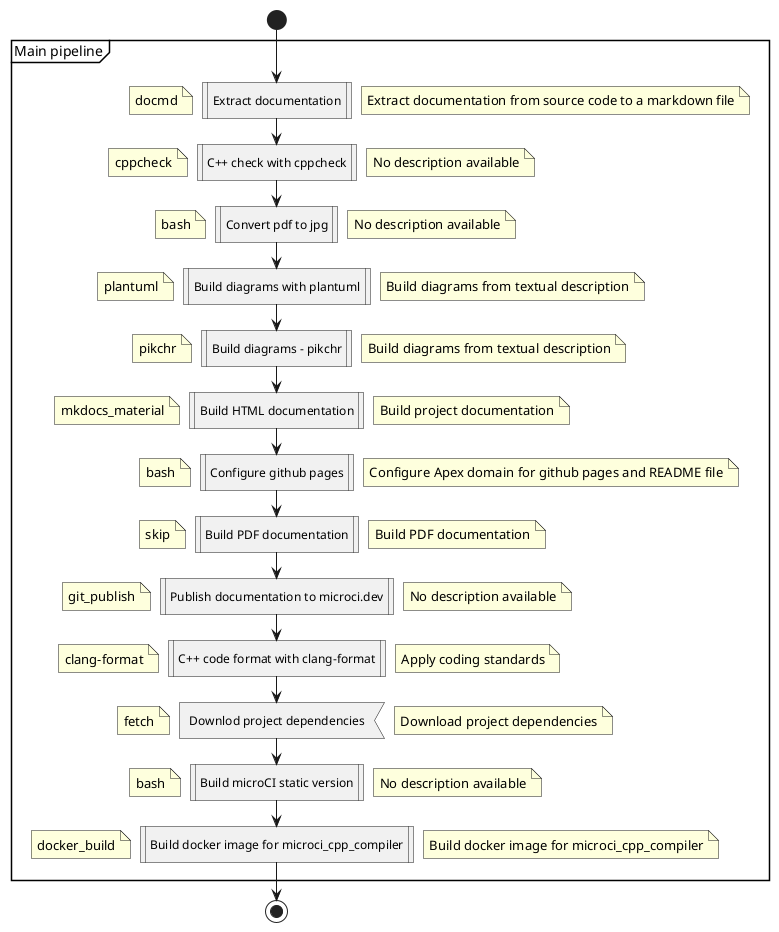 

' Generated Diagram! Do not edit
@startuml
start
partition "Main pipeline" {
:Extract documentation; <<procedure>>
floating note left: docmd
floating note right: Extract documentation from source code to a markdown file

:C++ check with cppcheck; <<procedure>>
floating note left: cppcheck
floating note right: No description available

:Convert pdf to jpg; <<procedure>>
floating note left: bash
floating note right: No description available

:Build diagrams with plantuml; <<procedure>>
floating note left: plantuml
floating note right: Build diagrams from textual description

:Build diagrams - pikchr; <<procedure>>
floating note left: pikchr
floating note right: Build diagrams from textual description

:Build HTML documentation; <<procedure>>
floating note left: mkdocs_material
floating note right: Build project documentation

:Configure github pages; <<procedure>>
floating note left: bash
floating note right: Configure Apex domain for github pages and README file

:Build PDF documentation; <<procedure>>
floating note left: skip
floating note right: Build PDF documentation

:Publish documentation to microci.dev; <<procedure>>
floating note left: git_publish
floating note right: No description available

:C++ code format with clang-format; <<procedure>>
floating note left: clang-format
floating note right: Apply coding standards

:Downlod project dependencies; <<input>>
floating note left: fetch
floating note right: Download project dependencies

:Build microCI static version; <<procedure>>
floating note left: bash
floating note right: No description available

:Build docker image for microci_cpp_compiler; <<procedure>>
floating note left: docker_build
floating note right: Build docker image for microci_cpp_compiler

}

stop
@enduml


' Generated Diagram! Do not edit
@startuml
start
partition "Alternative flow" {
:C++ check with clang-tidy; <<procedure>>
floating note left: clang-tidy
floating note right: No description available

}

stop
@enduml


' Generated Diagram! Do not edit
@startuml
start
partition "Alternative flow" {
:SAST com flawfinder; <<procedure>>
floating note left: flawfinder
floating note right: C++ check with flawfinder

}

stop
@enduml


' Generated Diagram! Do not edit
@startuml
start
partition "Alternative flow" {
:Documentation preview; <<procedure>>
floating note left: mkdocs_material
floating note right: Serve documentation preview at port 8000

}

stop
@enduml

